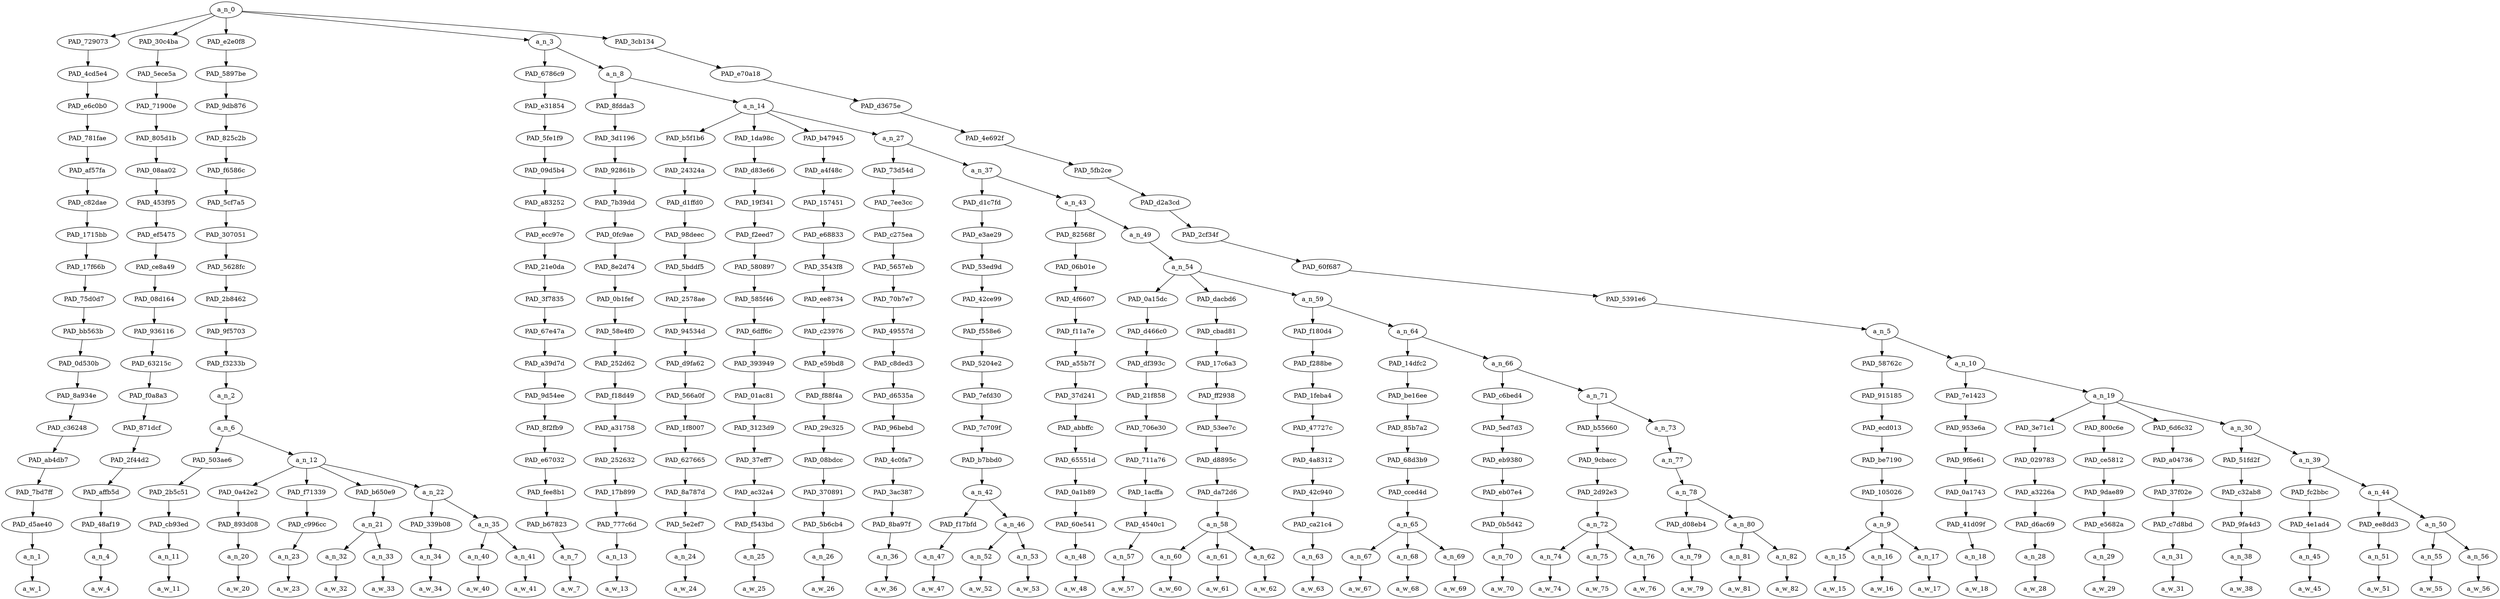 strict digraph "" {
	a_n_0	[div_dir=1,
		index=0,
		level=18,
		pos="17.0260009765625,18!",
		text_span="[0, 1, 2, 3, 4, 5, 6, 7, 8, 9, 10, 11, 12, 13, 14, 15, 16, 17, 18, 19, 20, 21, 22, 23, 24, 25, 26, 27, 28, 29, 30, 31, 32, 33, 34, \
35, 36, 37, 38, 39, 40, 41, 42, 43, 44, 45, 46]",
		value=1.00000000];
	PAD_729073	[div_dir=1,
		index=0,
		level=17,
		pos="0.0,17!",
		text_span="[0]",
		value=0.01862405];
	a_n_0 -> PAD_729073;
	PAD_30c4ba	[div_dir=1,
		index=3,
		level=17,
		pos="34.0,17!",
		text_span="[34]",
		value=0.01315653];
	a_n_0 -> PAD_30c4ba;
	PAD_e2e0f8	[div_dir=1,
		index=1,
		level=17,
		pos="2.90625,17!",
		text_span="[1, 2, 3, 4, 5, 6, 7, 8]",
		value=0.12626291];
	a_n_0 -> PAD_e2e0f8;
	a_n_3	[div_dir=1,
		index=2,
		level=17,
		pos="10.2510986328125,17!",
		text_span="[9, 10, 11, 12, 13, 14, 15, 16, 17, 18, 19, 20, 21, 22, 23, 24, 25, 26, 27, 28, 29, 30, 31, 32, 33]",
		value=0.56196024];
	a_n_0 -> a_n_3;
	PAD_3cb134	[div_dir=1,
		index=4,
		level=17,
		pos="37.97265625,17!",
		text_span="[35, 36, 37, 38, 39, 40, 41, 42, 43, 44, 45, 46]",
		value=0.27934366];
	a_n_0 -> PAD_3cb134;
	PAD_4cd5e4	[div_dir=1,
		index=0,
		level=16,
		pos="0.0,16!",
		text_span="[0]",
		value=0.01862405];
	PAD_729073 -> PAD_4cd5e4;
	PAD_e6c0b0	[div_dir=1,
		index=0,
		level=15,
		pos="0.0,15!",
		text_span="[0]",
		value=0.01862405];
	PAD_4cd5e4 -> PAD_e6c0b0;
	PAD_781fae	[div_dir=1,
		index=0,
		level=14,
		pos="0.0,14!",
		text_span="[0]",
		value=0.01862405];
	PAD_e6c0b0 -> PAD_781fae;
	PAD_af57fa	[div_dir=1,
		index=0,
		level=13,
		pos="0.0,13!",
		text_span="[0]",
		value=0.01862405];
	PAD_781fae -> PAD_af57fa;
	PAD_c82dae	[div_dir=1,
		index=0,
		level=12,
		pos="0.0,12!",
		text_span="[0]",
		value=0.01862405];
	PAD_af57fa -> PAD_c82dae;
	PAD_1715bb	[div_dir=1,
		index=0,
		level=11,
		pos="0.0,11!",
		text_span="[0]",
		value=0.01862405];
	PAD_c82dae -> PAD_1715bb;
	PAD_17f66b	[div_dir=1,
		index=0,
		level=10,
		pos="0.0,10!",
		text_span="[0]",
		value=0.01862405];
	PAD_1715bb -> PAD_17f66b;
	PAD_75d0d7	[div_dir=1,
		index=0,
		level=9,
		pos="0.0,9!",
		text_span="[0]",
		value=0.01862405];
	PAD_17f66b -> PAD_75d0d7;
	PAD_bb563b	[div_dir=1,
		index=0,
		level=8,
		pos="0.0,8!",
		text_span="[0]",
		value=0.01862405];
	PAD_75d0d7 -> PAD_bb563b;
	PAD_0d530b	[div_dir=1,
		index=0,
		level=7,
		pos="0.0,7!",
		text_span="[0]",
		value=0.01862405];
	PAD_bb563b -> PAD_0d530b;
	PAD_8a934e	[div_dir=1,
		index=0,
		level=6,
		pos="0.0,6!",
		text_span="[0]",
		value=0.01862405];
	PAD_0d530b -> PAD_8a934e;
	PAD_c36248	[div_dir=1,
		index=0,
		level=5,
		pos="0.0,5!",
		text_span="[0]",
		value=0.01862405];
	PAD_8a934e -> PAD_c36248;
	PAD_ab4db7	[div_dir=1,
		index=0,
		level=4,
		pos="0.0,4!",
		text_span="[0]",
		value=0.01862405];
	PAD_c36248 -> PAD_ab4db7;
	PAD_7bd7ff	[div_dir=1,
		index=0,
		level=3,
		pos="0.0,3!",
		text_span="[0]",
		value=0.01862405];
	PAD_ab4db7 -> PAD_7bd7ff;
	PAD_d5ae40	[div_dir=1,
		index=0,
		level=2,
		pos="0.0,2!",
		text_span="[0]",
		value=0.01862405];
	PAD_7bd7ff -> PAD_d5ae40;
	a_n_1	[div_dir=1,
		index=0,
		level=1,
		pos="0.0,1!",
		text_span="[0]",
		value=0.01862405];
	PAD_d5ae40 -> a_n_1;
	a_w_1	[div_dir=0,
		index=0,
		level=0,
		pos="0,0!",
		text_span="[0]",
		value=and];
	a_n_1 -> a_w_1;
	PAD_5ece5a	[div_dir=1,
		index=4,
		level=16,
		pos="34.0,16!",
		text_span="[34]",
		value=0.01315653];
	PAD_30c4ba -> PAD_5ece5a;
	PAD_71900e	[div_dir=1,
		index=5,
		level=15,
		pos="34.0,15!",
		text_span="[34]",
		value=0.01315653];
	PAD_5ece5a -> PAD_71900e;
	PAD_805d1b	[div_dir=1,
		index=8,
		level=14,
		pos="34.0,14!",
		text_span="[34]",
		value=0.01315653];
	PAD_71900e -> PAD_805d1b;
	PAD_08aa02	[div_dir=1,
		index=9,
		level=13,
		pos="34.0,13!",
		text_span="[34]",
		value=0.01315653];
	PAD_805d1b -> PAD_08aa02;
	PAD_453f95	[div_dir=1,
		index=10,
		level=12,
		pos="34.0,12!",
		text_span="[34]",
		value=0.01315653];
	PAD_08aa02 -> PAD_453f95;
	PAD_ef5475	[div_dir=1,
		index=11,
		level=11,
		pos="34.0,11!",
		text_span="[34]",
		value=0.01315653];
	PAD_453f95 -> PAD_ef5475;
	PAD_ce8a49	[div_dir=1,
		index=11,
		level=10,
		pos="34.0,10!",
		text_span="[34]",
		value=0.01315653];
	PAD_ef5475 -> PAD_ce8a49;
	PAD_08d164	[div_dir=1,
		index=13,
		level=9,
		pos="34.0,9!",
		text_span="[34]",
		value=0.01315653];
	PAD_ce8a49 -> PAD_08d164;
	PAD_936116	[div_dir=1,
		index=14,
		level=8,
		pos="34.0,8!",
		text_span="[34]",
		value=0.01315653];
	PAD_08d164 -> PAD_936116;
	PAD_63215c	[div_dir=1,
		index=15,
		level=7,
		pos="34.0,7!",
		text_span="[34]",
		value=0.01315653];
	PAD_936116 -> PAD_63215c;
	PAD_f0a8a3	[div_dir=1,
		index=16,
		level=6,
		pos="34.0,6!",
		text_span="[34]",
		value=0.01315653];
	PAD_63215c -> PAD_f0a8a3;
	PAD_871dcf	[div_dir=1,
		index=17,
		level=5,
		pos="34.0,5!",
		text_span="[34]",
		value=0.01315653];
	PAD_f0a8a3 -> PAD_871dcf;
	PAD_2f44d2	[div_dir=1,
		index=18,
		level=4,
		pos="34.0,4!",
		text_span="[34]",
		value=0.01315653];
	PAD_871dcf -> PAD_2f44d2;
	PAD_affb5d	[div_dir=1,
		index=21,
		level=3,
		pos="34.0,3!",
		text_span="[34]",
		value=0.01315653];
	PAD_2f44d2 -> PAD_affb5d;
	PAD_48af19	[div_dir=1,
		index=24,
		level=2,
		pos="34.0,2!",
		text_span="[34]",
		value=0.01315653];
	PAD_affb5d -> PAD_48af19;
	a_n_4	[div_dir=1,
		index=34,
		level=1,
		pos="34.0,1!",
		text_span="[34]",
		value=0.01315653];
	PAD_48af19 -> a_n_4;
	a_w_4	[div_dir=0,
		index=34,
		level=0,
		pos="34,0!",
		text_span="[34]",
		value=and2];
	a_n_4 -> a_w_4;
	PAD_5897be	[div_dir=1,
		index=1,
		level=16,
		pos="2.90625,16!",
		text_span="[1, 2, 3, 4, 5, 6, 7, 8]",
		value=0.12626291];
	PAD_e2e0f8 -> PAD_5897be;
	PAD_9db876	[div_dir=1,
		index=1,
		level=15,
		pos="2.90625,15!",
		text_span="[1, 2, 3, 4, 5, 6, 7, 8]",
		value=0.12626291];
	PAD_5897be -> PAD_9db876;
	PAD_825c2b	[div_dir=1,
		index=1,
		level=14,
		pos="2.90625,14!",
		text_span="[1, 2, 3, 4, 5, 6, 7, 8]",
		value=0.12626291];
	PAD_9db876 -> PAD_825c2b;
	PAD_f6586c	[div_dir=1,
		index=1,
		level=13,
		pos="2.90625,13!",
		text_span="[1, 2, 3, 4, 5, 6, 7, 8]",
		value=0.12626291];
	PAD_825c2b -> PAD_f6586c;
	PAD_5cf7a5	[div_dir=1,
		index=1,
		level=12,
		pos="2.90625,12!",
		text_span="[1, 2, 3, 4, 5, 6, 7, 8]",
		value=0.12626291];
	PAD_f6586c -> PAD_5cf7a5;
	PAD_307051	[div_dir=1,
		index=1,
		level=11,
		pos="2.90625,11!",
		text_span="[1, 2, 3, 4, 5, 6, 7, 8]",
		value=0.12626291];
	PAD_5cf7a5 -> PAD_307051;
	PAD_5628fc	[div_dir=1,
		index=1,
		level=10,
		pos="2.90625,10!",
		text_span="[1, 2, 3, 4, 5, 6, 7, 8]",
		value=0.12626291];
	PAD_307051 -> PAD_5628fc;
	PAD_2b8462	[div_dir=1,
		index=1,
		level=9,
		pos="2.90625,9!",
		text_span="[1, 2, 3, 4, 5, 6, 7, 8]",
		value=0.12626291];
	PAD_5628fc -> PAD_2b8462;
	PAD_9f5703	[div_dir=1,
		index=1,
		level=8,
		pos="2.90625,8!",
		text_span="[1, 2, 3, 4, 5, 6, 7, 8]",
		value=0.12626291];
	PAD_2b8462 -> PAD_9f5703;
	PAD_f3233b	[div_dir=1,
		index=1,
		level=7,
		pos="2.90625,7!",
		text_span="[1, 2, 3, 4, 5, 6, 7, 8]",
		value=0.12626291];
	PAD_9f5703 -> PAD_f3233b;
	a_n_2	[div_dir=1,
		index=1,
		level=6,
		pos="2.90625,6!",
		text_span="[1, 2, 3, 4, 5, 6, 7, 8]",
		value=0.12626291];
	PAD_f3233b -> a_n_2;
	a_n_6	[div_dir=1,
		index=1,
		level=5,
		pos="2.90625,5!",
		text_span="[1, 2, 3, 4, 5, 6, 7, 8]",
		value=0.12602632];
	a_n_2 -> a_n_6;
	PAD_503ae6	[div_dir=1,
		index=1,
		level=4,
		pos="1.0,4!",
		text_span="[1]",
		value=0.01562763];
	a_n_6 -> PAD_503ae6;
	a_n_12	[div_dir=1,
		index=2,
		level=4,
		pos="4.8125,4!",
		text_span="[2, 3, 4, 5, 6, 7, 8]",
		value=0.11016210];
	a_n_6 -> a_n_12;
	PAD_2b5c51	[div_dir=1,
		index=1,
		level=3,
		pos="1.0,3!",
		text_span="[1]",
		value=0.01562763];
	PAD_503ae6 -> PAD_2b5c51;
	PAD_cb93ed	[div_dir=1,
		index=1,
		level=2,
		pos="1.0,2!",
		text_span="[1]",
		value=0.01562763];
	PAD_2b5c51 -> PAD_cb93ed;
	a_n_11	[div_dir=1,
		index=1,
		level=1,
		pos="1.0,1!",
		text_span="[1]",
		value=0.01562763];
	PAD_cb93ed -> a_n_11;
	a_w_11	[div_dir=0,
		index=1,
		level=0,
		pos="1,0!",
		text_span="[1]",
		value=to];
	a_n_11 -> a_w_11;
	PAD_0a42e2	[div_dir=1,
		index=2,
		level=3,
		pos="2.0,3!",
		text_span="[2]",
		value=0.01728129];
	a_n_12 -> PAD_0a42e2;
	PAD_f71339	[div_dir=1,
		index=5,
		level=3,
		pos="8.0,3!",
		text_span="[8]",
		value=0.01467667];
	a_n_12 -> PAD_f71339;
	PAD_b650e9	[div_dir=1,
		index=3,
		level=3,
		pos="3.5,3!",
		text_span="[3, 4]",
		value=0.03500612];
	a_n_12 -> PAD_b650e9;
	a_n_22	[div_dir=1,
		index=4,
		level=3,
		pos="5.75,3!",
		text_span="[5, 6, 7]",
		value=0.04298431];
	a_n_12 -> a_n_22;
	PAD_893d08	[div_dir=1,
		index=2,
		level=2,
		pos="2.0,2!",
		text_span="[2]",
		value=0.01728129];
	PAD_0a42e2 -> PAD_893d08;
	a_n_20	[div_dir=1,
		index=2,
		level=1,
		pos="2.0,1!",
		text_span="[2]",
		value=0.01728129];
	PAD_893d08 -> a_n_20;
	a_w_20	[div_dir=0,
		index=2,
		level=0,
		pos="2,0!",
		text_span="[2]",
		value=pour];
	a_n_20 -> a_w_20;
	PAD_c996cc	[div_dir=1,
		index=6,
		level=2,
		pos="8.0,2!",
		text_span="[8]",
		value=0.01467667];
	PAD_f71339 -> PAD_c996cc;
	a_n_23	[div_dir=1,
		index=8,
		level=1,
		pos="8.0,1!",
		text_span="[8]",
		value=0.01467667];
	PAD_c996cc -> a_n_23;
	a_w_23	[div_dir=0,
		index=8,
		level=0,
		pos="8,0!",
		text_span="[8]",
		value=now];
	a_n_23 -> a_w_23;
	a_n_21	[div_dir=1,
		index=3,
		level=2,
		pos="3.5,2!",
		text_span="[3, 4]",
		value=0.03500612];
	PAD_b650e9 -> a_n_21;
	a_n_32	[div_dir=1,
		index=3,
		level=1,
		pos="3.0,1!",
		text_span="[3]",
		value=0.01519353];
	a_n_21 -> a_n_32;
	a_n_33	[div_dir=1,
		index=4,
		level=1,
		pos="4.0,1!",
		text_span="[4]",
		value=0.01969124];
	a_n_21 -> a_n_33;
	a_w_32	[div_dir=0,
		index=3,
		level=0,
		pos="3,0!",
		text_span="[3]",
		value=more];
	a_n_32 -> a_w_32;
	a_w_33	[div_dir=0,
		index=4,
		level=0,
		pos="4,0!",
		text_span="[4]",
		value=gasoline];
	a_n_33 -> a_w_33;
	PAD_339b08	[div_dir=1,
		index=4,
		level=2,
		pos="5.0,2!",
		text_span="[5]",
		value=0.01407762];
	a_n_22 -> PAD_339b08;
	a_n_35	[div_dir=1,
		index=5,
		level=2,
		pos="6.5,2!",
		text_span="[6, 7]",
		value=0.02877679];
	a_n_22 -> a_n_35;
	a_n_34	[div_dir=1,
		index=5,
		level=1,
		pos="5.0,1!",
		text_span="[5]",
		value=0.01407762];
	PAD_339b08 -> a_n_34;
	a_w_34	[div_dir=0,
		index=5,
		level=0,
		pos="5,0!",
		text_span="[5]",
		value=on];
	a_n_34 -> a_w_34;
	a_n_40	[div_dir=1,
		index=6,
		level=1,
		pos="6.0,1!",
		text_span="[6]",
		value=0.01268678];
	a_n_35 -> a_n_40;
	a_n_41	[div_dir=1,
		index=7,
		level=1,
		pos="7.0,1!",
		text_span="[7]",
		value=0.01599298];
	a_n_35 -> a_n_41;
	a_w_40	[div_dir=0,
		index=6,
		level=0,
		pos="6,0!",
		text_span="[6]",
		value=the];
	a_n_40 -> a_w_40;
	a_w_41	[div_dir=0,
		index=7,
		level=0,
		pos="7,0!",
		text_span="[7]",
		value=fire];
	a_n_41 -> a_w_41;
	PAD_6786c9	[div_dir=1,
		index=2,
		level=16,
		pos="9.0,16!",
		text_span="[9]",
		value=0.01169282];
	a_n_3 -> PAD_6786c9;
	a_n_8	[div_dir=1,
		index=3,
		level=16,
		pos="11.502197265625,16!",
		text_span="[10, 11, 12, 13, 14, 15, 16, 17, 18, 19, 20, 21, 22, 23, 24, 25, 26, 27, 28, 29, 30, 31, 32, 33]",
		value=0.54977831];
	a_n_3 -> a_n_8;
	PAD_e31854	[div_dir=1,
		index=2,
		level=15,
		pos="9.0,15!",
		text_span="[9]",
		value=0.01169282];
	PAD_6786c9 -> PAD_e31854;
	PAD_5fe1f9	[div_dir=1,
		index=2,
		level=14,
		pos="9.0,14!",
		text_span="[9]",
		value=0.01169282];
	PAD_e31854 -> PAD_5fe1f9;
	PAD_09d5b4	[div_dir=1,
		index=2,
		level=13,
		pos="9.0,13!",
		text_span="[9]",
		value=0.01169282];
	PAD_5fe1f9 -> PAD_09d5b4;
	PAD_a83252	[div_dir=1,
		index=2,
		level=12,
		pos="9.0,12!",
		text_span="[9]",
		value=0.01169282];
	PAD_09d5b4 -> PAD_a83252;
	PAD_ecc97e	[div_dir=1,
		index=2,
		level=11,
		pos="9.0,11!",
		text_span="[9]",
		value=0.01169282];
	PAD_a83252 -> PAD_ecc97e;
	PAD_21e0da	[div_dir=1,
		index=2,
		level=10,
		pos="9.0,10!",
		text_span="[9]",
		value=0.01169282];
	PAD_ecc97e -> PAD_21e0da;
	PAD_3f7835	[div_dir=1,
		index=2,
		level=9,
		pos="9.0,9!",
		text_span="[9]",
		value=0.01169282];
	PAD_21e0da -> PAD_3f7835;
	PAD_67e47a	[div_dir=1,
		index=2,
		level=8,
		pos="9.0,8!",
		text_span="[9]",
		value=0.01169282];
	PAD_3f7835 -> PAD_67e47a;
	PAD_a39d7d	[div_dir=1,
		index=2,
		level=7,
		pos="9.0,7!",
		text_span="[9]",
		value=0.01169282];
	PAD_67e47a -> PAD_a39d7d;
	PAD_9d54ee	[div_dir=1,
		index=2,
		level=6,
		pos="9.0,6!",
		text_span="[9]",
		value=0.01169282];
	PAD_a39d7d -> PAD_9d54ee;
	PAD_8f2fb9	[div_dir=1,
		index=2,
		level=5,
		pos="9.0,5!",
		text_span="[9]",
		value=0.01169282];
	PAD_9d54ee -> PAD_8f2fb9;
	PAD_e67032	[div_dir=1,
		index=3,
		level=4,
		pos="9.0,4!",
		text_span="[9]",
		value=0.01169282];
	PAD_8f2fb9 -> PAD_e67032;
	PAD_fee8b1	[div_dir=1,
		index=6,
		level=3,
		pos="9.0,3!",
		text_span="[9]",
		value=0.01169282];
	PAD_e67032 -> PAD_fee8b1;
	PAD_b67823	[div_dir=1,
		index=7,
		level=2,
		pos="9.0,2!",
		text_span="[9]",
		value=0.01169282];
	PAD_fee8b1 -> PAD_b67823;
	a_n_7	[div_dir=1,
		index=9,
		level=1,
		pos="9.0,1!",
		text_span="[9]",
		value=0.01169282];
	PAD_b67823 -> a_n_7;
	a_w_7	[div_dir=0,
		index=9,
		level=0,
		pos="9,0!",
		text_span="[9]",
		value=they];
	a_n_7 -> a_w_7;
	PAD_8fdda3	[div_dir=1,
		index=3,
		level=15,
		pos="10.0,15!",
		text_span="[10]",
		value=0.01228599];
	a_n_8 -> PAD_8fdda3;
	a_n_14	[div_dir=1,
		index=4,
		level=15,
		pos="13.00439453125,15!",
		text_span="[11, 12, 13, 14, 15, 16, 17, 18, 19, 20, 21, 22, 23, 24, 25, 26, 27, 28, 29, 30, 31, 32, 33]",
		value=0.53701142];
	a_n_8 -> a_n_14;
	PAD_3d1196	[div_dir=1,
		index=3,
		level=14,
		pos="10.0,14!",
		text_span="[10]",
		value=0.01228599];
	PAD_8fdda3 -> PAD_3d1196;
	PAD_92861b	[div_dir=1,
		index=3,
		level=13,
		pos="10.0,13!",
		text_span="[10]",
		value=0.01228599];
	PAD_3d1196 -> PAD_92861b;
	PAD_7b39dd	[div_dir=1,
		index=3,
		level=12,
		pos="10.0,12!",
		text_span="[10]",
		value=0.01228599];
	PAD_92861b -> PAD_7b39dd;
	PAD_0fc9ae	[div_dir=1,
		index=3,
		level=11,
		pos="10.0,11!",
		text_span="[10]",
		value=0.01228599];
	PAD_7b39dd -> PAD_0fc9ae;
	PAD_8e2d74	[div_dir=1,
		index=3,
		level=10,
		pos="10.0,10!",
		text_span="[10]",
		value=0.01228599];
	PAD_0fc9ae -> PAD_8e2d74;
	PAD_0b1fef	[div_dir=1,
		index=3,
		level=9,
		pos="10.0,9!",
		text_span="[10]",
		value=0.01228599];
	PAD_8e2d74 -> PAD_0b1fef;
	PAD_58e4f0	[div_dir=1,
		index=3,
		level=8,
		pos="10.0,8!",
		text_span="[10]",
		value=0.01228599];
	PAD_0b1fef -> PAD_58e4f0;
	PAD_252d62	[div_dir=1,
		index=3,
		level=7,
		pos="10.0,7!",
		text_span="[10]",
		value=0.01228599];
	PAD_58e4f0 -> PAD_252d62;
	PAD_f18d49	[div_dir=1,
		index=3,
		level=6,
		pos="10.0,6!",
		text_span="[10]",
		value=0.01228599];
	PAD_252d62 -> PAD_f18d49;
	PAD_a31758	[div_dir=1,
		index=3,
		level=5,
		pos="10.0,5!",
		text_span="[10]",
		value=0.01228599];
	PAD_f18d49 -> PAD_a31758;
	PAD_252632	[div_dir=1,
		index=4,
		level=4,
		pos="10.0,4!",
		text_span="[10]",
		value=0.01228599];
	PAD_a31758 -> PAD_252632;
	PAD_17b899	[div_dir=1,
		index=7,
		level=3,
		pos="10.0,3!",
		text_span="[10]",
		value=0.01228599];
	PAD_252632 -> PAD_17b899;
	PAD_777c6d	[div_dir=1,
		index=8,
		level=2,
		pos="10.0,2!",
		text_span="[10]",
		value=0.01228599];
	PAD_17b899 -> PAD_777c6d;
	a_n_13	[div_dir=1,
		index=10,
		level=1,
		pos="10.0,1!",
		text_span="[10]",
		value=0.01228599];
	PAD_777c6d -> a_n_13;
	a_w_13	[div_dir=0,
		index=10,
		level=0,
		pos="10,0!",
		text_span="[10]",
		value=are];
	a_n_13 -> a_w_13;
	PAD_b5f1b6	[div_dir=1,
		index=4,
		level=14,
		pos="11.0,14!",
		text_span="[11]",
		value=0.01360282];
	a_n_14 -> PAD_b5f1b6;
	PAD_1da98c	[div_dir=1,
		index=5,
		level=14,
		pos="12.0,14!",
		text_span="[12]",
		value=0.01316496];
	a_n_14 -> PAD_1da98c;
	PAD_b47945	[div_dir=1,
		index=6,
		level=14,
		pos="13.0,14!",
		text_span="[13]",
		value=0.01371569];
	a_n_14 -> PAD_b47945;
	a_n_27	[div_dir=1,
		index=7,
		level=14,
		pos="16.017578125,14!",
		text_span="[14, 15, 16, 17, 18, 19, 20, 21, 22, 23, 24, 25, 26, 27, 28, 29, 30, 31, 32, 33]",
		value=0.49603966];
	a_n_14 -> a_n_27;
	PAD_24324a	[div_dir=1,
		index=4,
		level=13,
		pos="11.0,13!",
		text_span="[11]",
		value=0.01360282];
	PAD_b5f1b6 -> PAD_24324a;
	PAD_d1ffd0	[div_dir=1,
		index=4,
		level=12,
		pos="11.0,12!",
		text_span="[11]",
		value=0.01360282];
	PAD_24324a -> PAD_d1ffd0;
	PAD_98deec	[div_dir=1,
		index=4,
		level=11,
		pos="11.0,11!",
		text_span="[11]",
		value=0.01360282];
	PAD_d1ffd0 -> PAD_98deec;
	PAD_5bddf5	[div_dir=1,
		index=4,
		level=10,
		pos="11.0,10!",
		text_span="[11]",
		value=0.01360282];
	PAD_98deec -> PAD_5bddf5;
	PAD_2578ae	[div_dir=1,
		index=4,
		level=9,
		pos="11.0,9!",
		text_span="[11]",
		value=0.01360282];
	PAD_5bddf5 -> PAD_2578ae;
	PAD_94534d	[div_dir=1,
		index=4,
		level=8,
		pos="11.0,8!",
		text_span="[11]",
		value=0.01360282];
	PAD_2578ae -> PAD_94534d;
	PAD_d9fa62	[div_dir=1,
		index=4,
		level=7,
		pos="11.0,7!",
		text_span="[11]",
		value=0.01360282];
	PAD_94534d -> PAD_d9fa62;
	PAD_566a0f	[div_dir=1,
		index=4,
		level=6,
		pos="11.0,6!",
		text_span="[11]",
		value=0.01360282];
	PAD_d9fa62 -> PAD_566a0f;
	PAD_1f8007	[div_dir=1,
		index=4,
		level=5,
		pos="11.0,5!",
		text_span="[11]",
		value=0.01360282];
	PAD_566a0f -> PAD_1f8007;
	PAD_627665	[div_dir=1,
		index=5,
		level=4,
		pos="11.0,4!",
		text_span="[11]",
		value=0.01360282];
	PAD_1f8007 -> PAD_627665;
	PAD_8a787d	[div_dir=1,
		index=8,
		level=3,
		pos="11.0,3!",
		text_span="[11]",
		value=0.01360282];
	PAD_627665 -> PAD_8a787d;
	PAD_5e2ef7	[div_dir=1,
		index=9,
		level=2,
		pos="11.0,2!",
		text_span="[11]",
		value=0.01360282];
	PAD_8a787d -> PAD_5e2ef7;
	a_n_24	[div_dir=1,
		index=11,
		level=1,
		pos="11.0,1!",
		text_span="[11]",
		value=0.01360282];
	PAD_5e2ef7 -> a_n_24;
	a_w_24	[div_dir=0,
		index=11,
		level=0,
		pos="11,0!",
		text_span="[11]",
		value=cracking];
	a_n_24 -> a_w_24;
	PAD_d83e66	[div_dir=1,
		index=5,
		level=13,
		pos="12.0,13!",
		text_span="[12]",
		value=0.01316496];
	PAD_1da98c -> PAD_d83e66;
	PAD_19f341	[div_dir=1,
		index=5,
		level=12,
		pos="12.0,12!",
		text_span="[12]",
		value=0.01316496];
	PAD_d83e66 -> PAD_19f341;
	PAD_f2eed7	[div_dir=1,
		index=5,
		level=11,
		pos="12.0,11!",
		text_span="[12]",
		value=0.01316496];
	PAD_19f341 -> PAD_f2eed7;
	PAD_580897	[div_dir=1,
		index=5,
		level=10,
		pos="12.0,10!",
		text_span="[12]",
		value=0.01316496];
	PAD_f2eed7 -> PAD_580897;
	PAD_585f46	[div_dir=1,
		index=5,
		level=9,
		pos="12.0,9!",
		text_span="[12]",
		value=0.01316496];
	PAD_580897 -> PAD_585f46;
	PAD_6dff6c	[div_dir=1,
		index=5,
		level=8,
		pos="12.0,8!",
		text_span="[12]",
		value=0.01316496];
	PAD_585f46 -> PAD_6dff6c;
	PAD_393949	[div_dir=1,
		index=5,
		level=7,
		pos="12.0,7!",
		text_span="[12]",
		value=0.01316496];
	PAD_6dff6c -> PAD_393949;
	PAD_01ac81	[div_dir=1,
		index=5,
		level=6,
		pos="12.0,6!",
		text_span="[12]",
		value=0.01316496];
	PAD_393949 -> PAD_01ac81;
	PAD_3123d9	[div_dir=1,
		index=5,
		level=5,
		pos="12.0,5!",
		text_span="[12]",
		value=0.01316496];
	PAD_01ac81 -> PAD_3123d9;
	PAD_37eff7	[div_dir=1,
		index=6,
		level=4,
		pos="12.0,4!",
		text_span="[12]",
		value=0.01316496];
	PAD_3123d9 -> PAD_37eff7;
	PAD_ac32a4	[div_dir=1,
		index=9,
		level=3,
		pos="12.0,3!",
		text_span="[12]",
		value=0.01316496];
	PAD_37eff7 -> PAD_ac32a4;
	PAD_f543bd	[div_dir=1,
		index=10,
		level=2,
		pos="12.0,2!",
		text_span="[12]",
		value=0.01316496];
	PAD_ac32a4 -> PAD_f543bd;
	a_n_25	[div_dir=1,
		index=12,
		level=1,
		pos="12.0,1!",
		text_span="[12]",
		value=0.01316496];
	PAD_f543bd -> a_n_25;
	a_w_25	[div_dir=0,
		index=12,
		level=0,
		pos="12,0!",
		text_span="[12]",
		value=down];
	a_n_25 -> a_w_25;
	PAD_a4f48c	[div_dir=1,
		index=6,
		level=13,
		pos="13.0,13!",
		text_span="[13]",
		value=0.01371569];
	PAD_b47945 -> PAD_a4f48c;
	PAD_157451	[div_dir=1,
		index=6,
		level=12,
		pos="13.0,12!",
		text_span="[13]",
		value=0.01371569];
	PAD_a4f48c -> PAD_157451;
	PAD_e68833	[div_dir=1,
		index=6,
		level=11,
		pos="13.0,11!",
		text_span="[13]",
		value=0.01371569];
	PAD_157451 -> PAD_e68833;
	PAD_3543f8	[div_dir=1,
		index=6,
		level=10,
		pos="13.0,10!",
		text_span="[13]",
		value=0.01371569];
	PAD_e68833 -> PAD_3543f8;
	PAD_ee8734	[div_dir=1,
		index=6,
		level=9,
		pos="13.0,9!",
		text_span="[13]",
		value=0.01371569];
	PAD_3543f8 -> PAD_ee8734;
	PAD_c23976	[div_dir=1,
		index=6,
		level=8,
		pos="13.0,8!",
		text_span="[13]",
		value=0.01371569];
	PAD_ee8734 -> PAD_c23976;
	PAD_e59bd8	[div_dir=1,
		index=6,
		level=7,
		pos="13.0,7!",
		text_span="[13]",
		value=0.01371569];
	PAD_c23976 -> PAD_e59bd8;
	PAD_f88f4a	[div_dir=1,
		index=6,
		level=6,
		pos="13.0,6!",
		text_span="[13]",
		value=0.01371569];
	PAD_e59bd8 -> PAD_f88f4a;
	PAD_29c325	[div_dir=1,
		index=6,
		level=5,
		pos="13.0,5!",
		text_span="[13]",
		value=0.01371569];
	PAD_f88f4a -> PAD_29c325;
	PAD_08bdcc	[div_dir=1,
		index=7,
		level=4,
		pos="13.0,4!",
		text_span="[13]",
		value=0.01371569];
	PAD_29c325 -> PAD_08bdcc;
	PAD_370891	[div_dir=1,
		index=10,
		level=3,
		pos="13.0,3!",
		text_span="[13]",
		value=0.01371569];
	PAD_08bdcc -> PAD_370891;
	PAD_5b6cb4	[div_dir=1,
		index=11,
		level=2,
		pos="13.0,2!",
		text_span="[13]",
		value=0.01371569];
	PAD_370891 -> PAD_5b6cb4;
	a_n_26	[div_dir=1,
		index=13,
		level=1,
		pos="13.0,1!",
		text_span="[13]",
		value=0.01371569];
	PAD_5b6cb4 -> a_n_26;
	a_w_26	[div_dir=0,
		index=13,
		level=0,
		pos="13,0!",
		text_span="[13]",
		value=hard];
	a_n_26 -> a_w_26;
	PAD_73d54d	[div_dir=1,
		index=7,
		level=13,
		pos="14.0,13!",
		text_span="[14]",
		value=0.01505895];
	a_n_27 -> PAD_73d54d;
	a_n_37	[div_dir=1,
		index=8,
		level=13,
		pos="18.03515625,13!",
		text_span="[15, 16, 17, 18, 19, 20, 21, 22, 23, 24, 25, 26, 27, 28, 29, 30, 31, 32, 33]",
		value=0.48049691];
	a_n_27 -> a_n_37;
	PAD_7ee3cc	[div_dir=1,
		index=7,
		level=12,
		pos="14.0,12!",
		text_span="[14]",
		value=0.01505895];
	PAD_73d54d -> PAD_7ee3cc;
	PAD_c275ea	[div_dir=1,
		index=7,
		level=11,
		pos="14.0,11!",
		text_span="[14]",
		value=0.01505895];
	PAD_7ee3cc -> PAD_c275ea;
	PAD_5657eb	[div_dir=1,
		index=7,
		level=10,
		pos="14.0,10!",
		text_span="[14]",
		value=0.01505895];
	PAD_c275ea -> PAD_5657eb;
	PAD_70b7e7	[div_dir=1,
		index=7,
		level=9,
		pos="14.0,9!",
		text_span="[14]",
		value=0.01505895];
	PAD_5657eb -> PAD_70b7e7;
	PAD_49557d	[div_dir=1,
		index=7,
		level=8,
		pos="14.0,8!",
		text_span="[14]",
		value=0.01505895];
	PAD_70b7e7 -> PAD_49557d;
	PAD_c8ded3	[div_dir=1,
		index=7,
		level=7,
		pos="14.0,7!",
		text_span="[14]",
		value=0.01505895];
	PAD_49557d -> PAD_c8ded3;
	PAD_d6535a	[div_dir=1,
		index=7,
		level=6,
		pos="14.0,6!",
		text_span="[14]",
		value=0.01505895];
	PAD_c8ded3 -> PAD_d6535a;
	PAD_96bebd	[div_dir=1,
		index=7,
		level=5,
		pos="14.0,5!",
		text_span="[14]",
		value=0.01505895];
	PAD_d6535a -> PAD_96bebd;
	PAD_4c0fa7	[div_dir=1,
		index=8,
		level=4,
		pos="14.0,4!",
		text_span="[14]",
		value=0.01505895];
	PAD_96bebd -> PAD_4c0fa7;
	PAD_3ac387	[div_dir=1,
		index=11,
		level=3,
		pos="14.0,3!",
		text_span="[14]",
		value=0.01505895];
	PAD_4c0fa7 -> PAD_3ac387;
	PAD_8ba97f	[div_dir=1,
		index=12,
		level=2,
		pos="14.0,2!",
		text_span="[14]",
		value=0.01505895];
	PAD_3ac387 -> PAD_8ba97f;
	a_n_36	[div_dir=1,
		index=14,
		level=1,
		pos="14.0,1!",
		text_span="[14]",
		value=0.01505895];
	PAD_8ba97f -> a_n_36;
	a_w_36	[div_dir=0,
		index=14,
		level=0,
		pos="14,0!",
		text_span="[14]",
		value=on1];
	a_n_36 -> a_w_36;
	PAD_d1c7fd	[div_dir=1,
		index=8,
		level=12,
		pos="16.25,12!",
		text_span="[15, 16, 17]",
		value=0.06766683];
	a_n_37 -> PAD_d1c7fd;
	a_n_43	[div_dir=1,
		index=9,
		level=12,
		pos="19.8203125,12!",
		text_span="[18, 19, 20, 21, 22, 23, 24, 25, 26, 27, 28, 29, 30, 31, 32, 33]",
		value=0.41236181];
	a_n_37 -> a_n_43;
	PAD_e3ae29	[div_dir=1,
		index=8,
		level=11,
		pos="16.25,11!",
		text_span="[15, 16, 17]",
		value=0.06766683];
	PAD_d1c7fd -> PAD_e3ae29;
	PAD_53ed9d	[div_dir=1,
		index=8,
		level=10,
		pos="16.25,10!",
		text_span="[15, 16, 17]",
		value=0.06766683];
	PAD_e3ae29 -> PAD_53ed9d;
	PAD_42ce99	[div_dir=1,
		index=8,
		level=9,
		pos="16.25,9!",
		text_span="[15, 16, 17]",
		value=0.06766683];
	PAD_53ed9d -> PAD_42ce99;
	PAD_f558e6	[div_dir=1,
		index=8,
		level=8,
		pos="16.25,8!",
		text_span="[15, 16, 17]",
		value=0.06766683];
	PAD_42ce99 -> PAD_f558e6;
	PAD_5204e2	[div_dir=1,
		index=8,
		level=7,
		pos="16.25,7!",
		text_span="[15, 16, 17]",
		value=0.06766683];
	PAD_f558e6 -> PAD_5204e2;
	PAD_7efd30	[div_dir=1,
		index=8,
		level=6,
		pos="16.25,6!",
		text_span="[15, 16, 17]",
		value=0.06766683];
	PAD_5204e2 -> PAD_7efd30;
	PAD_7c709f	[div_dir=1,
		index=8,
		level=5,
		pos="16.25,5!",
		text_span="[15, 16, 17]",
		value=0.06766683];
	PAD_7efd30 -> PAD_7c709f;
	PAD_b7bbd0	[div_dir=1,
		index=9,
		level=4,
		pos="16.25,4!",
		text_span="[15, 16, 17]",
		value=0.06766683];
	PAD_7c709f -> PAD_b7bbd0;
	a_n_42	[div_dir=1,
		index=12,
		level=3,
		pos="16.25,3!",
		text_span="[15, 16, 17]",
		value=0.06766683];
	PAD_b7bbd0 -> a_n_42;
	PAD_f17bfd	[div_dir=1,
		index=14,
		level=2,
		pos="17.0,2!",
		text_span="[17]",
		value=0.02353456];
	a_n_42 -> PAD_f17bfd;
	a_n_46	[div_dir=1,
		index=13,
		level=2,
		pos="15.5,2!",
		text_span="[15, 16]",
		value=0.04399849];
	a_n_42 -> a_n_46;
	a_n_47	[div_dir=1,
		index=17,
		level=1,
		pos="17.0,1!",
		text_span="[17]",
		value=0.02353456];
	PAD_f17bfd -> a_n_47;
	a_w_47	[div_dir=0,
		index=17,
		level=0,
		pos="17,0!",
		text_span="[17]",
		value=speech];
	a_n_47 -> a_w_47;
	a_n_52	[div_dir=1,
		index=15,
		level=1,
		pos="15.0,1!",
		text_span="[15]",
		value=0.02009937];
	a_n_46 -> a_n_52;
	a_n_53	[div_dir=1,
		index=16,
		level=1,
		pos="16.0,1!",
		text_span="[16]",
		value=0.02375715];
	a_n_46 -> a_n_53;
	a_w_52	[div_dir=0,
		index=15,
		level=0,
		pos="15,0!",
		text_span="[15]",
		value=internet];
	a_n_52 -> a_w_52;
	a_w_53	[div_dir=0,
		index=16,
		level=0,
		pos="16,0!",
		text_span="[16]",
		value=hate];
	a_n_53 -> a_w_53;
	PAD_82568f	[div_dir=1,
		index=9,
		level=11,
		pos="18.0,11!",
		text_span="[18]",
		value=0.01618898];
	a_n_43 -> PAD_82568f;
	a_n_49	[div_dir=1,
		index=10,
		level=11,
		pos="21.640625,11!",
		text_span="[19, 20, 21, 22, 23, 24, 25, 26, 27, 28, 29, 30, 31, 32, 33]",
		value=0.39572277];
	a_n_43 -> a_n_49;
	PAD_06b01e	[div_dir=1,
		index=9,
		level=10,
		pos="18.0,10!",
		text_span="[18]",
		value=0.01618898];
	PAD_82568f -> PAD_06b01e;
	PAD_4f6607	[div_dir=1,
		index=9,
		level=9,
		pos="18.0,9!",
		text_span="[18]",
		value=0.01618898];
	PAD_06b01e -> PAD_4f6607;
	PAD_f11a7e	[div_dir=1,
		index=9,
		level=8,
		pos="18.0,8!",
		text_span="[18]",
		value=0.01618898];
	PAD_4f6607 -> PAD_f11a7e;
	PAD_a55b7f	[div_dir=1,
		index=9,
		level=7,
		pos="18.0,7!",
		text_span="[18]",
		value=0.01618898];
	PAD_f11a7e -> PAD_a55b7f;
	PAD_37d241	[div_dir=1,
		index=9,
		level=6,
		pos="18.0,6!",
		text_span="[18]",
		value=0.01618898];
	PAD_a55b7f -> PAD_37d241;
	PAD_abbffc	[div_dir=1,
		index=9,
		level=5,
		pos="18.0,5!",
		text_span="[18]",
		value=0.01618898];
	PAD_37d241 -> PAD_abbffc;
	PAD_65551d	[div_dir=1,
		index=10,
		level=4,
		pos="18.0,4!",
		text_span="[18]",
		value=0.01618898];
	PAD_abbffc -> PAD_65551d;
	PAD_0a1b89	[div_dir=1,
		index=13,
		level=3,
		pos="18.0,3!",
		text_span="[18]",
		value=0.01618898];
	PAD_65551d -> PAD_0a1b89;
	PAD_60e541	[div_dir=1,
		index=15,
		level=2,
		pos="18.0,2!",
		text_span="[18]",
		value=0.01618898];
	PAD_0a1b89 -> PAD_60e541;
	a_n_48	[div_dir=1,
		index=18,
		level=1,
		pos="18.0,1!",
		text_span="[18]",
		value=0.01618898];
	PAD_60e541 -> a_n_48;
	a_w_48	[div_dir=0,
		index=18,
		level=0,
		pos="18,0!",
		text_span="[18]",
		value=which];
	a_n_48 -> a_w_48;
	a_n_54	[div_dir=1,
		index=10,
		level=10,
		pos="21.640625,10!",
		text_span="[19, 20, 21, 22, 23, 24, 25, 26, 27, 28, 29, 30, 31, 32, 33]",
		value=0.39527026];
	a_n_49 -> a_n_54;
	PAD_0a15dc	[div_dir=-1,
		index=10,
		level=9,
		pos="19.0,9!",
		text_span="[19]",
		value=0.01495246];
	a_n_54 -> PAD_0a15dc;
	PAD_dacbd6	[div_dir=1,
		index=11,
		level=9,
		pos="21.0,9!",
		text_span="[20, 21, 22]",
		value=0.06626163];
	a_n_54 -> PAD_dacbd6;
	a_n_59	[div_dir=1,
		index=12,
		level=9,
		pos="24.921875,9!",
		text_span="[23, 24, 25, 26, 27, 28, 29, 30, 31, 32, 33]",
		value=0.31360366];
	a_n_54 -> a_n_59;
	PAD_d466c0	[div_dir=-1,
		index=10,
		level=8,
		pos="19.0,8!",
		text_span="[19]",
		value=0.01495246];
	PAD_0a15dc -> PAD_d466c0;
	PAD_df393c	[div_dir=-1,
		index=10,
		level=7,
		pos="19.0,7!",
		text_span="[19]",
		value=0.01495246];
	PAD_d466c0 -> PAD_df393c;
	PAD_21f858	[div_dir=-1,
		index=10,
		level=6,
		pos="19.0,6!",
		text_span="[19]",
		value=0.01495246];
	PAD_df393c -> PAD_21f858;
	PAD_706e30	[div_dir=-1,
		index=10,
		level=5,
		pos="19.0,5!",
		text_span="[19]",
		value=0.01495246];
	PAD_21f858 -> PAD_706e30;
	PAD_711a76	[div_dir=-1,
		index=11,
		level=4,
		pos="19.0,4!",
		text_span="[19]",
		value=0.01495246];
	PAD_706e30 -> PAD_711a76;
	PAD_1acffa	[div_dir=-1,
		index=14,
		level=3,
		pos="19.0,3!",
		text_span="[19]",
		value=0.01495246];
	PAD_711a76 -> PAD_1acffa;
	PAD_4540c1	[div_dir=-1,
		index=16,
		level=2,
		pos="19.0,2!",
		text_span="[19]",
		value=0.01495246];
	PAD_1acffa -> PAD_4540c1;
	a_n_57	[div_dir=-1,
		index=19,
		level=1,
		pos="19.0,1!",
		text_span="[19]",
		value=0.01495246];
	PAD_4540c1 -> a_n_57;
	a_w_57	[div_dir=0,
		index=19,
		level=0,
		pos="19,0!",
		text_span="[19]",
		value=is];
	a_n_57 -> a_w_57;
	PAD_cbad81	[div_dir=1,
		index=11,
		level=8,
		pos="21.0,8!",
		text_span="[20, 21, 22]",
		value=0.06626163];
	PAD_dacbd6 -> PAD_cbad81;
	PAD_17c6a3	[div_dir=1,
		index=11,
		level=7,
		pos="21.0,7!",
		text_span="[20, 21, 22]",
		value=0.06626163];
	PAD_cbad81 -> PAD_17c6a3;
	PAD_ff2938	[div_dir=1,
		index=11,
		level=6,
		pos="21.0,6!",
		text_span="[20, 21, 22]",
		value=0.06626163];
	PAD_17c6a3 -> PAD_ff2938;
	PAD_53ee7c	[div_dir=1,
		index=11,
		level=5,
		pos="21.0,5!",
		text_span="[20, 21, 22]",
		value=0.06626163];
	PAD_ff2938 -> PAD_53ee7c;
	PAD_d8895c	[div_dir=1,
		index=12,
		level=4,
		pos="21.0,4!",
		text_span="[20, 21, 22]",
		value=0.06626163];
	PAD_53ee7c -> PAD_d8895c;
	PAD_da72d6	[div_dir=1,
		index=15,
		level=3,
		pos="21.0,3!",
		text_span="[20, 21, 22]",
		value=0.06626163];
	PAD_d8895c -> PAD_da72d6;
	a_n_58	[div_dir=1,
		index=17,
		level=2,
		pos="21.0,2!",
		text_span="[20, 21, 22]",
		value=0.06626163];
	PAD_da72d6 -> a_n_58;
	a_n_60	[div_dir=-1,
		index=20,
		level=1,
		pos="20.0,1!",
		text_span="[20]",
		value=0.01402614];
	a_n_58 -> a_n_60;
	a_n_61	[div_dir=1,
		index=21,
		level=1,
		pos="21.0,1!",
		text_span="[21]",
		value=0.01249607];
	a_n_58 -> a_n_61;
	a_n_62	[div_dir=1,
		index=22,
		level=1,
		pos="22.0,1!",
		text_span="[22]",
		value=0.03973189];
	a_n_58 -> a_n_62;
	a_w_60	[div_dir=0,
		index=20,
		level=0,
		pos="20,0!",
		text_span="[20]",
		value=arbitrary];
	a_n_60 -> a_w_60;
	a_w_61	[div_dir=0,
		index=21,
		level=0,
		pos="21,0!",
		text_span="[21]",
		value=and1];
	a_n_61 -> a_w_61;
	a_w_62	[div_dir=0,
		index=22,
		level=0,
		pos="22,0!",
		text_span="[22]",
		value=capricious];
	a_n_62 -> a_w_62;
	PAD_f180d4	[div_dir=1,
		index=12,
		level=8,
		pos="23.0,8!",
		text_span="[23]",
		value=0.01705992];
	a_n_59 -> PAD_f180d4;
	a_n_64	[div_dir=1,
		index=13,
		level=8,
		pos="26.84375,8!",
		text_span="[24, 25, 26, 27, 28, 29, 30, 31, 32, 33]",
		value=0.29599435];
	a_n_59 -> a_n_64;
	PAD_f288be	[div_dir=1,
		index=12,
		level=7,
		pos="23.0,7!",
		text_span="[23]",
		value=0.01705992];
	PAD_f180d4 -> PAD_f288be;
	PAD_1feba4	[div_dir=1,
		index=12,
		level=6,
		pos="23.0,6!",
		text_span="[23]",
		value=0.01705992];
	PAD_f288be -> PAD_1feba4;
	PAD_47727c	[div_dir=1,
		index=12,
		level=5,
		pos="23.0,5!",
		text_span="[23]",
		value=0.01705992];
	PAD_1feba4 -> PAD_47727c;
	PAD_4a8312	[div_dir=1,
		index=13,
		level=4,
		pos="23.0,4!",
		text_span="[23]",
		value=0.01705992];
	PAD_47727c -> PAD_4a8312;
	PAD_42c940	[div_dir=1,
		index=16,
		level=3,
		pos="23.0,3!",
		text_span="[23]",
		value=0.01705992];
	PAD_4a8312 -> PAD_42c940;
	PAD_ca21c4	[div_dir=1,
		index=18,
		level=2,
		pos="23.0,2!",
		text_span="[23]",
		value=0.01705992];
	PAD_42c940 -> PAD_ca21c4;
	a_n_63	[div_dir=1,
		index=23,
		level=1,
		pos="23.0,1!",
		text_span="[23]",
		value=0.01705992];
	PAD_ca21c4 -> a_n_63;
	a_w_63	[div_dir=0,
		index=23,
		level=0,
		pos="23,0!",
		text_span="[23]",
		value=whenever];
	a_n_63 -> a_w_63;
	PAD_14dfc2	[div_dir=1,
		index=13,
		level=7,
		pos="25.0,7!",
		text_span="[24, 25, 26]",
		value=0.15116439];
	a_n_64 -> PAD_14dfc2;
	a_n_66	[div_dir=1,
		index=14,
		level=7,
		pos="28.6875,7!",
		text_span="[27, 28, 29, 30, 31, 32, 33]",
		value=0.14428443];
	a_n_64 -> a_n_66;
	PAD_be16ee	[div_dir=1,
		index=13,
		level=6,
		pos="25.0,6!",
		text_span="[24, 25, 26]",
		value=0.15116439];
	PAD_14dfc2 -> PAD_be16ee;
	PAD_85b7a2	[div_dir=1,
		index=13,
		level=5,
		pos="25.0,5!",
		text_span="[24, 25, 26]",
		value=0.15116439];
	PAD_be16ee -> PAD_85b7a2;
	PAD_68d3b9	[div_dir=1,
		index=14,
		level=4,
		pos="25.0,4!",
		text_span="[24, 25, 26]",
		value=0.15116439];
	PAD_85b7a2 -> PAD_68d3b9;
	PAD_cced4d	[div_dir=1,
		index=17,
		level=3,
		pos="25.0,3!",
		text_span="[24, 25, 26]",
		value=0.15116439];
	PAD_68d3b9 -> PAD_cced4d;
	a_n_65	[div_dir=1,
		index=19,
		level=2,
		pos="25.0,2!",
		text_span="[24, 25, 26]",
		value=0.15116439];
	PAD_cced4d -> a_n_65;
	a_n_67	[div_dir=1,
		index=24,
		level=1,
		pos="24.0,1!",
		text_span="[24]",
		value=0.02111388];
	a_n_65 -> a_n_67;
	a_n_68	[div_dir=1,
		index=25,
		level=1,
		pos="25.0,1!",
		text_span="[25]",
		value=0.03188773];
	a_n_65 -> a_n_68;
	a_n_69	[div_dir=1,
		index=26,
		level=1,
		pos="26.0,1!",
		text_span="[26]",
		value=0.09752081];
	a_n_65 -> a_n_69;
	a_w_67	[div_dir=0,
		index=24,
		level=0,
		pos="24,0!",
		text_span="[24]",
		value=a];
	a_n_67 -> a_w_67;
	a_w_68	[div_dir=0,
		index=25,
		level=0,
		pos="25,0!",
		text_span="[25]",
		value=sand];
	a_n_68 -> a_w_68;
	a_w_69	[div_dir=0,
		index=26,
		level=0,
		pos="26,0!",
		text_span="[26]",
		value=nigger];
	a_n_69 -> a_w_69;
	PAD_c6bed4	[div_dir=1,
		index=14,
		level=6,
		pos="27.0,6!",
		text_span="[27]",
		value=0.04856640];
	a_n_66 -> PAD_c6bed4;
	a_n_71	[div_dir=1,
		index=15,
		level=6,
		pos="30.375,6!",
		text_span="[28, 29, 30, 31, 32, 33]",
		value=0.09550799];
	a_n_66 -> a_n_71;
	PAD_5ed7d3	[div_dir=1,
		index=14,
		level=5,
		pos="27.0,5!",
		text_span="[27]",
		value=0.04856640];
	PAD_c6bed4 -> PAD_5ed7d3;
	PAD_eb9380	[div_dir=1,
		index=15,
		level=4,
		pos="27.0,4!",
		text_span="[27]",
		value=0.04856640];
	PAD_5ed7d3 -> PAD_eb9380;
	PAD_eb07e4	[div_dir=1,
		index=18,
		level=3,
		pos="27.0,3!",
		text_span="[27]",
		value=0.04856640];
	PAD_eb9380 -> PAD_eb07e4;
	PAD_0b5d42	[div_dir=1,
		index=20,
		level=2,
		pos="27.0,2!",
		text_span="[27]",
		value=0.04856640];
	PAD_eb07e4 -> PAD_0b5d42;
	a_n_70	[div_dir=1,
		index=27,
		level=1,
		pos="27.0,1!",
		text_span="[27]",
		value=0.04856640];
	PAD_0b5d42 -> a_n_70;
	a_w_70	[div_dir=0,
		index=27,
		level=0,
		pos="27,0!",
		text_span="[27]",
		value=bitches];
	a_n_70 -> a_w_70;
	PAD_b55660	[div_dir=1,
		index=15,
		level=5,
		pos="29.0,5!",
		text_span="[28, 29, 30]",
		value=0.04942587];
	a_n_71 -> PAD_b55660;
	a_n_73	[div_dir=1,
		index=16,
		level=5,
		pos="31.75,5!",
		text_span="[31, 32, 33]",
		value=0.04595849];
	a_n_71 -> a_n_73;
	PAD_9cbacc	[div_dir=1,
		index=16,
		level=4,
		pos="29.0,4!",
		text_span="[28, 29, 30]",
		value=0.04942587];
	PAD_b55660 -> PAD_9cbacc;
	PAD_2d92e3	[div_dir=1,
		index=19,
		level=3,
		pos="29.0,3!",
		text_span="[28, 29, 30]",
		value=0.04942587];
	PAD_9cbacc -> PAD_2d92e3;
	a_n_72	[div_dir=1,
		index=21,
		level=2,
		pos="29.0,2!",
		text_span="[28, 29, 30]",
		value=0.04942587];
	PAD_2d92e3 -> a_n_72;
	a_n_74	[div_dir=1,
		index=28,
		level=1,
		pos="28.0,1!",
		text_span="[28]",
		value=0.01546163];
	a_n_72 -> a_n_74;
	a_n_75	[div_dir=1,
		index=29,
		level=1,
		pos="29.0,1!",
		text_span="[29]",
		value=0.01832827];
	a_n_72 -> a_n_75;
	a_n_76	[div_dir=1,
		index=30,
		level=1,
		pos="30.0,1!",
		text_span="[30]",
		value=0.01555903];
	a_n_72 -> a_n_76;
	a_w_74	[div_dir=0,
		index=28,
		level=0,
		pos="28,0!",
		text_span="[28]",
		value=some];
	a_n_74 -> a_w_74;
	a_w_75	[div_dir=0,
		index=29,
		level=0,
		pos="29,0!",
		text_span="[29]",
		value=poor];
	a_n_75 -> a_w_75;
	a_w_76	[div_dir=0,
		index=30,
		level=0,
		pos="30,0!",
		text_span="[30]",
		value=brit];
	a_n_76 -> a_w_76;
	a_n_77	[div_dir=1,
		index=17,
		level=4,
		pos="31.75,4!",
		text_span="[31, 32, 33]",
		value=0.04586030];
	a_n_73 -> a_n_77;
	a_n_78	[div_dir=1,
		index=20,
		level=3,
		pos="31.75,3!",
		text_span="[31, 32, 33]",
		value=0.04576211];
	a_n_77 -> a_n_78;
	PAD_d08eb4	[div_dir=1,
		index=22,
		level=2,
		pos="31.0,2!",
		text_span="[31]",
		value=0.01308942];
	a_n_78 -> PAD_d08eb4;
	a_n_80	[div_dir=1,
		index=23,
		level=2,
		pos="32.5,2!",
		text_span="[32, 33]",
		value=0.03257449];
	a_n_78 -> a_n_80;
	a_n_79	[div_dir=1,
		index=31,
		level=1,
		pos="31.0,1!",
		text_span="[31]",
		value=0.01308942];
	PAD_d08eb4 -> a_n_79;
	a_w_79	[div_dir=0,
		index=31,
		level=0,
		pos="31,0!",
		text_span="[31]",
		value=going];
	a_n_79 -> a_w_79;
	a_n_81	[div_dir=1,
		index=32,
		level=1,
		pos="32.0,1!",
		text_span="[32]",
		value=0.01513057];
	a_n_80 -> a_n_81;
	a_n_82	[div_dir=1,
		index=33,
		level=1,
		pos="33.0,1!",
		text_span="[33]",
		value=0.01735548];
	a_n_80 -> a_n_82;
	a_w_81	[div_dir=0,
		index=32,
		level=0,
		pos="32,0!",
		text_span="[32]",
		value=to1];
	a_n_81 -> a_w_81;
	a_w_82	[div_dir=0,
		index=33,
		level=0,
		pos="33,0!",
		text_span="[33]",
		value=jail];
	a_n_82 -> a_w_82;
	PAD_e70a18	[div_dir=1,
		index=5,
		level=16,
		pos="37.97265625,16!",
		text_span="[35, 36, 37, 38, 39, 40, 41, 42, 43, 44, 45, 46]",
		value=0.27934366];
	PAD_3cb134 -> PAD_e70a18;
	PAD_d3675e	[div_dir=1,
		index=6,
		level=15,
		pos="37.97265625,15!",
		text_span="[35, 36, 37, 38, 39, 40, 41, 42, 43, 44, 45, 46]",
		value=0.27934366];
	PAD_e70a18 -> PAD_d3675e;
	PAD_4e692f	[div_dir=1,
		index=9,
		level=14,
		pos="37.97265625,14!",
		text_span="[35, 36, 37, 38, 39, 40, 41, 42, 43, 44, 45, 46]",
		value=0.27934366];
	PAD_d3675e -> PAD_4e692f;
	PAD_5fb2ce	[div_dir=1,
		index=10,
		level=13,
		pos="37.97265625,13!",
		text_span="[35, 36, 37, 38, 39, 40, 41, 42, 43, 44, 45, 46]",
		value=0.27934366];
	PAD_4e692f -> PAD_5fb2ce;
	PAD_d2a3cd	[div_dir=1,
		index=11,
		level=12,
		pos="37.97265625,12!",
		text_span="[35, 36, 37, 38, 39, 40, 41, 42, 43, 44, 45, 46]",
		value=0.27934366];
	PAD_5fb2ce -> PAD_d2a3cd;
	PAD_2cf34f	[div_dir=1,
		index=12,
		level=11,
		pos="37.97265625,11!",
		text_span="[35, 36, 37, 38, 39, 40, 41, 42, 43, 44, 45, 46]",
		value=0.27934366];
	PAD_d2a3cd -> PAD_2cf34f;
	PAD_60f687	[div_dir=1,
		index=12,
		level=10,
		pos="37.97265625,10!",
		text_span="[35, 36, 37, 38, 39, 40, 41, 42, 43, 44, 45, 46]",
		value=0.27934366];
	PAD_2cf34f -> PAD_60f687;
	PAD_5391e6	[div_dir=1,
		index=14,
		level=9,
		pos="37.97265625,9!",
		text_span="[35, 36, 37, 38, 39, 40, 41, 42, 43, 44, 45, 46]",
		value=0.27934366];
	PAD_60f687 -> PAD_5391e6;
	a_n_5	[div_dir=1,
		index=15,
		level=8,
		pos="37.97265625,8!",
		text_span="[35, 36, 37, 38, 39, 40, 41, 42, 43, 44, 45, 46]",
		value=0.27934366];
	PAD_5391e6 -> a_n_5;
	PAD_58762c	[div_dir=1,
		index=16,
		level=7,
		pos="36.0,7!",
		text_span="[35, 36, 37]",
		value=0.08886730];
	a_n_5 -> PAD_58762c;
	a_n_10	[div_dir=1,
		index=17,
		level=7,
		pos="39.9453125,7!",
		text_span="[38, 39, 40, 41, 42, 43, 44, 45, 46]",
		value=0.19012765];
	a_n_5 -> a_n_10;
	PAD_915185	[div_dir=1,
		index=17,
		level=6,
		pos="36.0,6!",
		text_span="[35, 36, 37]",
		value=0.08886730];
	PAD_58762c -> PAD_915185;
	PAD_ecd013	[div_dir=1,
		index=18,
		level=5,
		pos="36.0,5!",
		text_span="[35, 36, 37]",
		value=0.08886730];
	PAD_915185 -> PAD_ecd013;
	PAD_be7190	[div_dir=1,
		index=19,
		level=4,
		pos="36.0,4!",
		text_span="[35, 36, 37]",
		value=0.08886730];
	PAD_ecd013 -> PAD_be7190;
	PAD_105026	[div_dir=1,
		index=22,
		level=3,
		pos="36.0,3!",
		text_span="[35, 36, 37]",
		value=0.08886730];
	PAD_be7190 -> PAD_105026;
	a_n_9	[div_dir=1,
		index=25,
		level=2,
		pos="36.0,2!",
		text_span="[35, 36, 37]",
		value=0.08886730];
	PAD_105026 -> a_n_9;
	a_n_15	[div_dir=1,
		index=35,
		level=1,
		pos="35.0,1!",
		text_span="[35]",
		value=0.01731148];
	a_n_9 -> a_n_15;
	a_n_16	[div_dir=1,
		index=36,
		level=1,
		pos="36.0,1!",
		text_span="[36]",
		value=0.03369840];
	a_n_9 -> a_n_16;
	a_n_17	[div_dir=1,
		index=37,
		level=1,
		pos="37.0,1!",
		text_span="[37]",
		value=0.03736998];
	a_n_9 -> a_n_17;
	a_w_15	[div_dir=0,
		index=35,
		level=0,
		pos="35,0!",
		text_span="[35]",
		value=these];
	a_n_15 -> a_w_15;
	a_w_16	[div_dir=0,
		index=36,
		level=0,
		pos="36,0!",
		text_span="[36]",
		value=muslim];
	a_n_16 -> a_w_16;
	a_w_17	[div_dir=0,
		index=37,
		level=0,
		pos="37,0!",
		text_span="[37]",
		value=parasites];
	a_n_17 -> a_w_17;
	PAD_7e1423	[div_dir=1,
		index=18,
		level=6,
		pos="38.0,6!",
		text_span="[38]",
		value=0.01599089];
	a_n_10 -> PAD_7e1423;
	a_n_19	[div_dir=1,
		index=19,
		level=6,
		pos="41.890625,6!",
		text_span="[39, 40, 41, 42, 43, 44, 45, 46]",
		value=0.17398512];
	a_n_10 -> a_n_19;
	PAD_953e6a	[div_dir=1,
		index=19,
		level=5,
		pos="38.0,5!",
		text_span="[38]",
		value=0.01599089];
	PAD_7e1423 -> PAD_953e6a;
	PAD_9f6e61	[div_dir=1,
		index=20,
		level=4,
		pos="38.0,4!",
		text_span="[38]",
		value=0.01599089];
	PAD_953e6a -> PAD_9f6e61;
	PAD_0a1743	[div_dir=1,
		index=23,
		level=3,
		pos="38.0,3!",
		text_span="[38]",
		value=0.01599089];
	PAD_9f6e61 -> PAD_0a1743;
	PAD_41d09f	[div_dir=1,
		index=26,
		level=2,
		pos="38.0,2!",
		text_span="[38]",
		value=0.01599089];
	PAD_0a1743 -> PAD_41d09f;
	a_n_18	[div_dir=1,
		index=38,
		level=1,
		pos="38.0,1!",
		text_span="[38]",
		value=0.01599089];
	PAD_41d09f -> a_n_18;
	a_w_18	[div_dir=0,
		index=38,
		level=0,
		pos="38,0!",
		text_span="[38]",
		value=have];
	a_n_18 -> a_w_18;
	PAD_3e71c1	[div_dir=1,
		index=20,
		level=5,
		pos="39.0,5!",
		text_span="[39]",
		value=0.03390512];
	a_n_19 -> PAD_3e71c1;
	PAD_800c6e	[div_dir=1,
		index=21,
		level=5,
		pos="40.0,5!",
		text_span="[40]",
		value=0.01383840];
	a_n_19 -> PAD_800c6e;
	PAD_6d6c32	[div_dir=-1,
		index=23,
		level=5,
		pos="46.0,5!",
		text_span="[46]",
		value=0.01719073];
	a_n_19 -> PAD_6d6c32;
	a_n_30	[div_dir=1,
		index=22,
		level=5,
		pos="42.5625,5!",
		text_span="[41, 42, 43, 44, 45]",
		value=0.10890898];
	a_n_19 -> a_n_30;
	PAD_029783	[div_dir=1,
		index=21,
		level=4,
		pos="39.0,4!",
		text_span="[39]",
		value=0.03390512];
	PAD_3e71c1 -> PAD_029783;
	PAD_a3226a	[div_dir=1,
		index=24,
		level=3,
		pos="39.0,3!",
		text_span="[39]",
		value=0.03390512];
	PAD_029783 -> PAD_a3226a;
	PAD_d6ac69	[div_dir=1,
		index=27,
		level=2,
		pos="39.0,2!",
		text_span="[39]",
		value=0.03390512];
	PAD_a3226a -> PAD_d6ac69;
	a_n_28	[div_dir=1,
		index=39,
		level=1,
		pos="39.0,1!",
		text_span="[39]",
		value=0.03390512];
	PAD_d6ac69 -> a_n_28;
	a_w_28	[div_dir=0,
		index=39,
		level=0,
		pos="39,0!",
		text_span="[39]",
		value=bitching];
	a_n_28 -> a_w_28;
	PAD_ce5812	[div_dir=1,
		index=22,
		level=4,
		pos="40.0,4!",
		text_span="[40]",
		value=0.01383840];
	PAD_800c6e -> PAD_ce5812;
	PAD_9dae89	[div_dir=1,
		index=25,
		level=3,
		pos="40.0,3!",
		text_span="[40]",
		value=0.01383840];
	PAD_ce5812 -> PAD_9dae89;
	PAD_e5682a	[div_dir=1,
		index=28,
		level=2,
		pos="40.0,2!",
		text_span="[40]",
		value=0.01383840];
	PAD_9dae89 -> PAD_e5682a;
	a_n_29	[div_dir=1,
		index=40,
		level=1,
		pos="40.0,1!",
		text_span="[40]",
		value=0.01383840];
	PAD_e5682a -> a_n_29;
	a_w_29	[div_dir=0,
		index=40,
		level=0,
		pos="40,0!",
		text_span="[40]",
		value=down1];
	a_n_29 -> a_w_29;
	PAD_a04736	[div_dir=-1,
		index=25,
		level=4,
		pos="46.0,4!",
		text_span="[46]",
		value=0.01719073];
	PAD_6d6c32 -> PAD_a04736;
	PAD_37f02e	[div_dir=-1,
		index=29,
		level=3,
		pos="46.0,3!",
		text_span="[46]",
		value=0.01719073];
	PAD_a04736 -> PAD_37f02e;
	PAD_c7d8bd	[div_dir=-1,
		index=33,
		level=2,
		pos="46.0,2!",
		text_span="[46]",
		value=0.01719073];
	PAD_37f02e -> PAD_c7d8bd;
	a_n_31	[div_dir=-1,
		index=46,
		level=1,
		pos="46.0,1!",
		text_span="[46]",
		value=0.01719073];
	PAD_c7d8bd -> a_n_31;
	a_w_31	[div_dir=0,
		index=46,
		level=0,
		pos="46,0!",
		text_span="[46]",
		value=helmets1];
	a_n_31 -> a_w_31;
	PAD_51fd2f	[div_dir=1,
		index=23,
		level=4,
		pos="41.0,4!",
		text_span="[41]",
		value=0.01447948];
	a_n_30 -> PAD_51fd2f;
	a_n_39	[div_dir=1,
		index=24,
		level=4,
		pos="44.125,4!",
		text_span="[42, 43, 44, 45]",
		value=0.09429253];
	a_n_30 -> a_n_39;
	PAD_c32ab8	[div_dir=1,
		index=26,
		level=3,
		pos="41.0,3!",
		text_span="[41]",
		value=0.01447948];
	PAD_51fd2f -> PAD_c32ab8;
	PAD_9fa4d3	[div_dir=1,
		index=29,
		level=2,
		pos="41.0,2!",
		text_span="[41]",
		value=0.01447948];
	PAD_c32ab8 -> PAD_9fa4d3;
	a_n_38	[div_dir=1,
		index=41,
		level=1,
		pos="41.0,1!",
		text_span="[41]",
		value=0.01447948];
	PAD_9fa4d3 -> a_n_38;
	a_w_38	[div_dir=0,
		index=41,
		level=0,
		pos="41,0!",
		text_span="[41]",
		value=to2];
	a_n_38 -> a_w_38;
	PAD_fc2bbc	[div_dir=1,
		index=28,
		level=3,
		pos="45.0,3!",
		text_span="[45]",
		value=0.02367749];
	a_n_39 -> PAD_fc2bbc;
	a_n_44	[div_dir=1,
		index=27,
		level=3,
		pos="43.25,3!",
		text_span="[42, 43, 44]",
		value=0.07047821];
	a_n_39 -> a_n_44;
	PAD_4e1ad4	[div_dir=1,
		index=32,
		level=2,
		pos="45.0,2!",
		text_span="[45]",
		value=0.02367749];
	PAD_fc2bbc -> PAD_4e1ad4;
	a_n_45	[div_dir=1,
		index=45,
		level=1,
		pos="45.0,1!",
		text_span="[45]",
		value=0.02367749];
	PAD_4e1ad4 -> a_n_45;
	a_w_45	[div_dir=0,
		index=45,
		level=0,
		pos="45,0!",
		text_span="[45]",
		value=people];
	a_n_45 -> a_w_45;
	PAD_ee8dd3	[div_dir=1,
		index=31,
		level=2,
		pos="44.0,2!",
		text_span="[44]",
		value=0.01787592];
	a_n_44 -> PAD_ee8dd3;
	a_n_50	[div_dir=1,
		index=30,
		level=2,
		pos="42.5,2!",
		text_span="[42, 43]",
		value=0.05252675];
	a_n_44 -> a_n_50;
	a_n_51	[div_dir=1,
		index=44,
		level=1,
		pos="44.0,1!",
		text_span="[44]",
		value=0.01787592];
	PAD_ee8dd3 -> a_n_51;
	a_w_51	[div_dir=0,
		index=44,
		level=0,
		pos="44,0!",
		text_span="[44]",
		value=helmets];
	a_n_51 -> a_w_51;
	a_n_55	[div_dir=1,
		index=42,
		level=1,
		pos="42.0,1!",
		text_span="[42]",
		value=0.01493470];
	a_n_50 -> a_n_55;
	a_n_56	[div_dir=1,
		index=43,
		level=1,
		pos="43.0,1!",
		text_span="[43]",
		value=0.03751419];
	a_n_50 -> a_n_56;
	a_w_55	[div_dir=0,
		index=42,
		level=0,
		pos="42,0!",
		text_span="[42]",
		value=an];
	a_n_55 -> a_w_55;
	a_w_56	[div_dir=0,
		index=43,
		level=0,
		pos="43,0!",
		text_span="[43]",
		value=artform];
	a_n_56 -> a_w_56;
}
